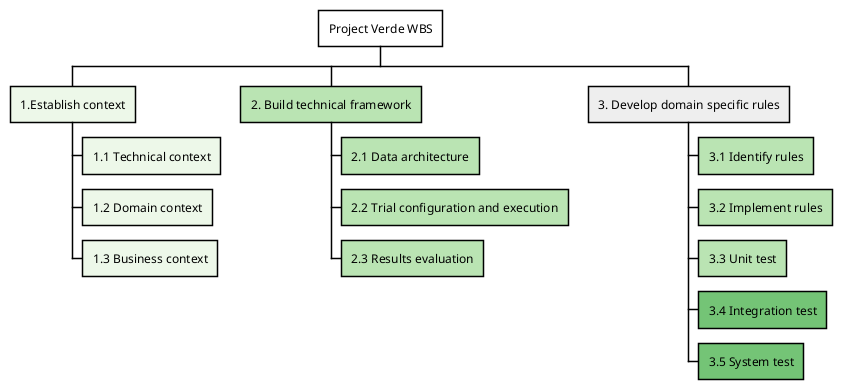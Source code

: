 @startwbs

<style>
wbsDiagram {
    Linecolor black
    .phase0Style * {
     BackgroundColor #ffffff
    }
    .phaseSplitStyle * {
     BackgroundColor #eeeeee
    }
    .phase1Style * {
     BackgroundColor #edf8e9
    }
    .phase2Style * {
     BackgroundColor #bae4b3
    }
    .phase3Style * {
     BackgroundColor #74c476
    }
}
</style>
* Project Verde WBS <<phase0Style>>

** 1.Establish context <<phase1Style>>
*** 1.1 Technical context
*** 1.2 Domain context
*** 1.3 Business context

** 2. Build technical framework <<phase2Style>>
*** 2.1 Data architecture
*** 2.2 Trial configuration and execution
*** 2.3 Results evaluation

** 3. Develop domain specific rules <<phaseSplitStyle>>
*** 3.1 Identify rules <<phase2Style>>
*** 3.2 Implement rules <<phase2Style>>
*** 3.3 Unit test <<phase2Style>>
*** 3.4 Integration test <<phase3Style>>
*** 3.5 System test <<phase3Style>>

@endwbs

["#edf8e9","#bae4b3","#74c476","#238b45"]